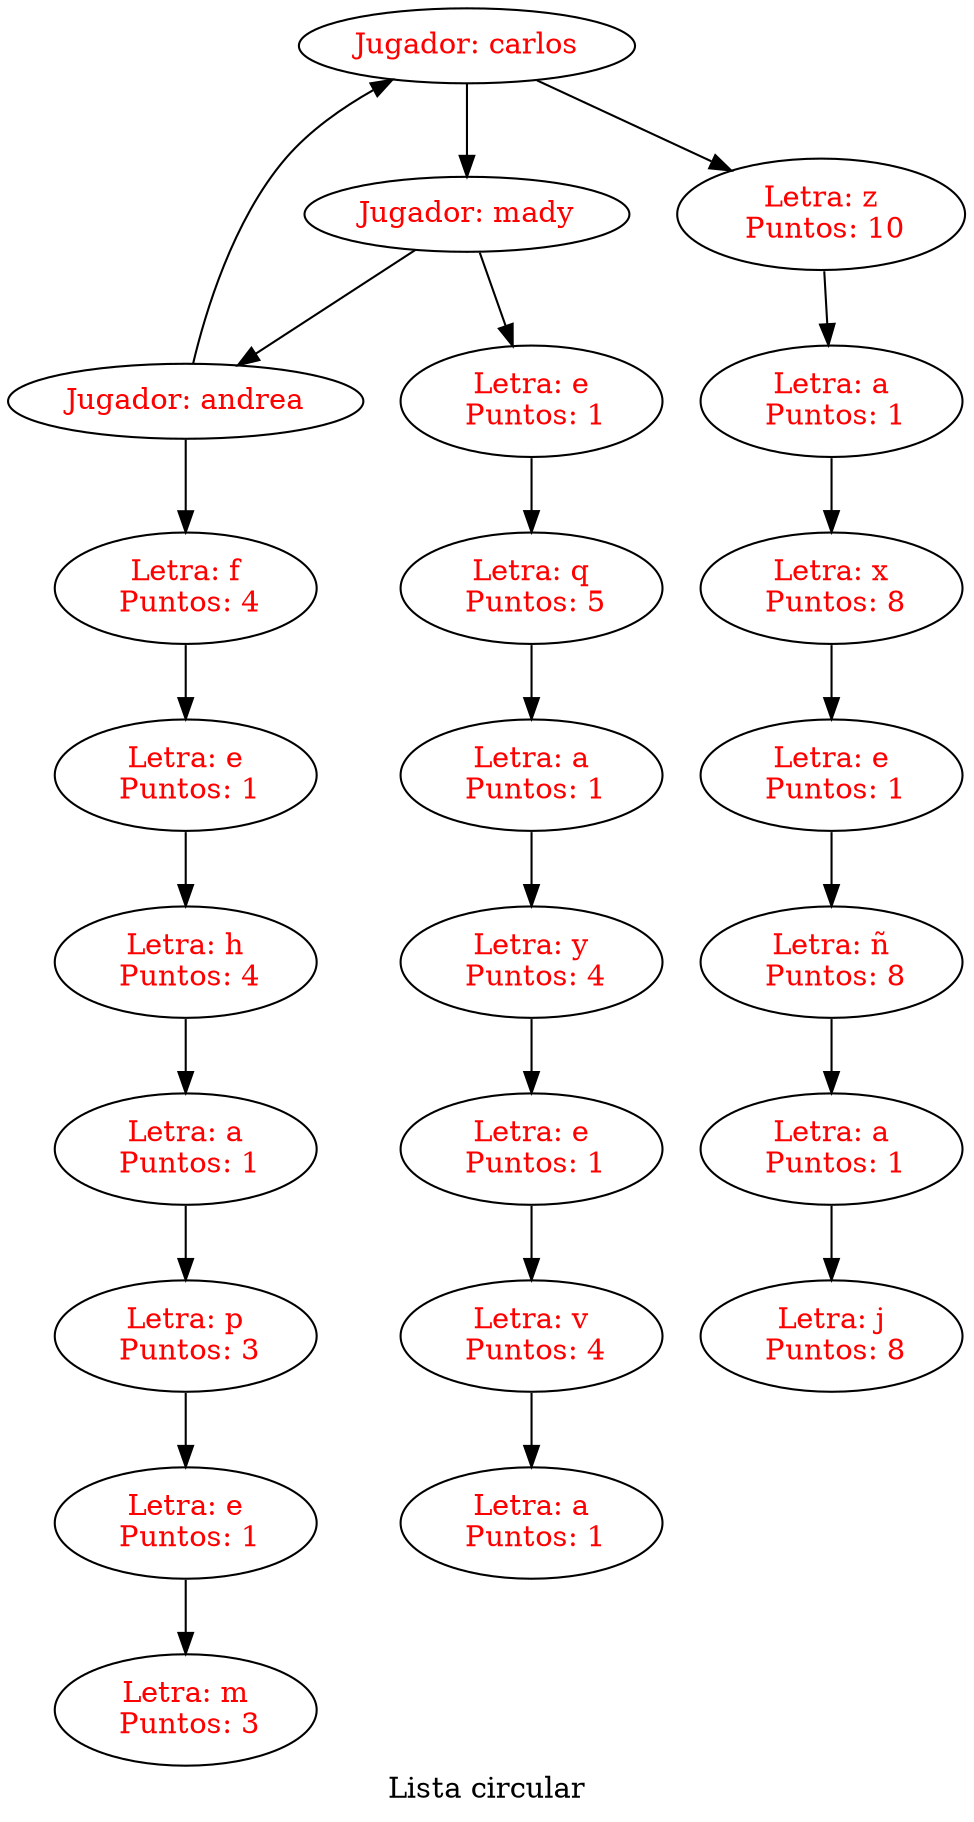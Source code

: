 digraph ListaS{
label= "Lista circular"
	node [fontcolor="red", height=0.5, color="black"]
	edge [color="black", dir=fordware]
nodo1322072946[label="Jugador: carlos"];
nodo1322072946->nodo895128746;
nodo1322072946->nodo1536117658;
nodo1536117658[label="Letra: z\n Puntos: 10"];
nodo1536117658->nodo1284949605;
nodo1284949605[label="Letra: a\n Puntos: 1"];
nodo1284949605->nodo1806131758;
nodo1806131758[label="Letra: x\n Puntos: 8"];
nodo1806131758->nodo179913780;
nodo179913780[label="Letra: e\n Puntos: 1"];
nodo179913780->nodo726338914;
nodo726338914[label="Letra: ñ\n Puntos: 8"];
nodo726338914->nodo1368671104;
nodo1368671104[label="Letra: a\n Puntos: 1"];
nodo1368671104->nodo32697742;
nodo32697742[label="Letra: j\n Puntos: 8"];
nodo895128746[label="Jugador: mady"];
nodo895128746->nodo1101693280;
nodo895128746->nodo855225386;
nodo855225386[label="Letra: e\n Puntos: 1"];
nodo855225386->nodo1099069878;
nodo1099069878[label="Letra: q\n Puntos: 5"];
nodo1099069878->nodo1460298389;
nodo1460298389[label="Letra: a\n Puntos: 1"];
nodo1460298389->nodo1119770773;
nodo1119770773[label="Letra: y\n Puntos: 4"];
nodo1119770773->nodo1025113100;
nodo1025113100[label="Letra: e\n Puntos: 1"];
nodo1025113100->nodo1870953936;
nodo1870953936[label="Letra: v\n Puntos: 4"];
nodo1870953936->nodo1797174399;
nodo1797174399[label="Letra: a\n Puntos: 1"];
nodo1101693280[label="Jugador: andrea"];
nodo1101693280->nodo1322072946;
nodo1101693280->nodo1532244857;
nodo1532244857[label="Letra: f\n Puntos: 4"];
nodo1532244857->nodo694115715;
nodo694115715[label="Letra: e\n Puntos: 1"];
nodo694115715->nodo1710874501;
nodo1710874501[label="Letra: h\n Puntos: 4"];
nodo1710874501->nodo2077893129;
nodo2077893129[label="Letra: a\n Puntos: 1"];
nodo2077893129->nodo32442864;
nodo32442864[label="Letra: p\n Puntos: 3"];
nodo32442864->nodo1376780043;
nodo1376780043[label="Letra: e\n Puntos: 1"];
nodo1376780043->nodo2040596280;
nodo2040596280[label="Letra: m\n Puntos: 3"];

}